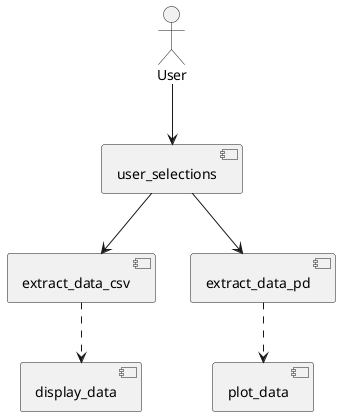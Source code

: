 @startuml

:User: -down-> [user_selections]
[user_selections] -down-> [extract_data_csv]
[user_selections] -down-> [extract_data_pd]
[extract_data_csv] ..> [display_data]
[extract_data_pd] ..> [plot_data]
@enduml